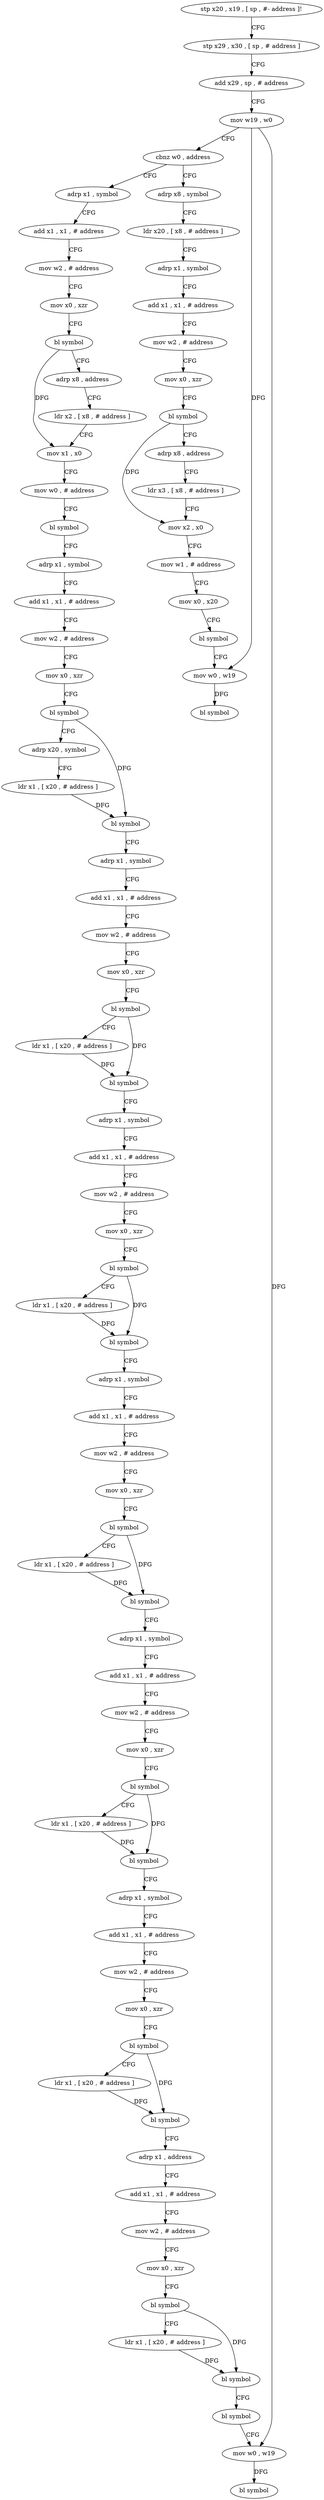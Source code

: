 digraph "func" {
"4200108" [label = "stp x20 , x19 , [ sp , #- address ]!" ]
"4200112" [label = "stp x29 , x30 , [ sp , # address ]" ]
"4200116" [label = "add x29 , sp , # address" ]
"4200120" [label = "mov w19 , w0" ]
"4200124" [label = "cbnz w0 , address" ]
"4200380" [label = "adrp x8 , symbol" ]
"4200128" [label = "adrp x1 , symbol" ]
"4200384" [label = "ldr x20 , [ x8 , # address ]" ]
"4200388" [label = "adrp x1 , symbol" ]
"4200392" [label = "add x1 , x1 , # address" ]
"4200396" [label = "mov w2 , # address" ]
"4200400" [label = "mov x0 , xzr" ]
"4200404" [label = "bl symbol" ]
"4200408" [label = "adrp x8 , address" ]
"4200412" [label = "ldr x3 , [ x8 , # address ]" ]
"4200416" [label = "mov x2 , x0" ]
"4200420" [label = "mov w1 , # address" ]
"4200424" [label = "mov x0 , x20" ]
"4200428" [label = "bl symbol" ]
"4200432" [label = "mov w0 , w19" ]
"4200436" [label = "bl symbol" ]
"4200132" [label = "add x1 , x1 , # address" ]
"4200136" [label = "mov w2 , # address" ]
"4200140" [label = "mov x0 , xzr" ]
"4200144" [label = "bl symbol" ]
"4200148" [label = "adrp x8 , address" ]
"4200152" [label = "ldr x2 , [ x8 , # address ]" ]
"4200156" [label = "mov x1 , x0" ]
"4200160" [label = "mov w0 , # address" ]
"4200164" [label = "bl symbol" ]
"4200168" [label = "adrp x1 , symbol" ]
"4200172" [label = "add x1 , x1 , # address" ]
"4200176" [label = "mov w2 , # address" ]
"4200180" [label = "mov x0 , xzr" ]
"4200184" [label = "bl symbol" ]
"4200188" [label = "adrp x20 , symbol" ]
"4200192" [label = "ldr x1 , [ x20 , # address ]" ]
"4200196" [label = "bl symbol" ]
"4200200" [label = "adrp x1 , symbol" ]
"4200204" [label = "add x1 , x1 , # address" ]
"4200208" [label = "mov w2 , # address" ]
"4200212" [label = "mov x0 , xzr" ]
"4200216" [label = "bl symbol" ]
"4200220" [label = "ldr x1 , [ x20 , # address ]" ]
"4200224" [label = "bl symbol" ]
"4200228" [label = "adrp x1 , symbol" ]
"4200232" [label = "add x1 , x1 , # address" ]
"4200236" [label = "mov w2 , # address" ]
"4200240" [label = "mov x0 , xzr" ]
"4200244" [label = "bl symbol" ]
"4200248" [label = "ldr x1 , [ x20 , # address ]" ]
"4200252" [label = "bl symbol" ]
"4200256" [label = "adrp x1 , symbol" ]
"4200260" [label = "add x1 , x1 , # address" ]
"4200264" [label = "mov w2 , # address" ]
"4200268" [label = "mov x0 , xzr" ]
"4200272" [label = "bl symbol" ]
"4200276" [label = "ldr x1 , [ x20 , # address ]" ]
"4200280" [label = "bl symbol" ]
"4200284" [label = "adrp x1 , symbol" ]
"4200288" [label = "add x1 , x1 , # address" ]
"4200292" [label = "mov w2 , # address" ]
"4200296" [label = "mov x0 , xzr" ]
"4200300" [label = "bl symbol" ]
"4200304" [label = "ldr x1 , [ x20 , # address ]" ]
"4200308" [label = "bl symbol" ]
"4200312" [label = "adrp x1 , symbol" ]
"4200316" [label = "add x1 , x1 , # address" ]
"4200320" [label = "mov w2 , # address" ]
"4200324" [label = "mov x0 , xzr" ]
"4200328" [label = "bl symbol" ]
"4200332" [label = "ldr x1 , [ x20 , # address ]" ]
"4200336" [label = "bl symbol" ]
"4200340" [label = "adrp x1 , address" ]
"4200344" [label = "add x1 , x1 , # address" ]
"4200348" [label = "mov w2 , # address" ]
"4200352" [label = "mov x0 , xzr" ]
"4200356" [label = "bl symbol" ]
"4200360" [label = "ldr x1 , [ x20 , # address ]" ]
"4200364" [label = "bl symbol" ]
"4200368" [label = "bl symbol" ]
"4200372" [label = "mov w0 , w19" ]
"4200376" [label = "bl symbol" ]
"4200108" -> "4200112" [ label = "CFG" ]
"4200112" -> "4200116" [ label = "CFG" ]
"4200116" -> "4200120" [ label = "CFG" ]
"4200120" -> "4200124" [ label = "CFG" ]
"4200120" -> "4200432" [ label = "DFG" ]
"4200120" -> "4200372" [ label = "DFG" ]
"4200124" -> "4200380" [ label = "CFG" ]
"4200124" -> "4200128" [ label = "CFG" ]
"4200380" -> "4200384" [ label = "CFG" ]
"4200128" -> "4200132" [ label = "CFG" ]
"4200384" -> "4200388" [ label = "CFG" ]
"4200388" -> "4200392" [ label = "CFG" ]
"4200392" -> "4200396" [ label = "CFG" ]
"4200396" -> "4200400" [ label = "CFG" ]
"4200400" -> "4200404" [ label = "CFG" ]
"4200404" -> "4200408" [ label = "CFG" ]
"4200404" -> "4200416" [ label = "DFG" ]
"4200408" -> "4200412" [ label = "CFG" ]
"4200412" -> "4200416" [ label = "CFG" ]
"4200416" -> "4200420" [ label = "CFG" ]
"4200420" -> "4200424" [ label = "CFG" ]
"4200424" -> "4200428" [ label = "CFG" ]
"4200428" -> "4200432" [ label = "CFG" ]
"4200432" -> "4200436" [ label = "DFG" ]
"4200132" -> "4200136" [ label = "CFG" ]
"4200136" -> "4200140" [ label = "CFG" ]
"4200140" -> "4200144" [ label = "CFG" ]
"4200144" -> "4200148" [ label = "CFG" ]
"4200144" -> "4200156" [ label = "DFG" ]
"4200148" -> "4200152" [ label = "CFG" ]
"4200152" -> "4200156" [ label = "CFG" ]
"4200156" -> "4200160" [ label = "CFG" ]
"4200160" -> "4200164" [ label = "CFG" ]
"4200164" -> "4200168" [ label = "CFG" ]
"4200168" -> "4200172" [ label = "CFG" ]
"4200172" -> "4200176" [ label = "CFG" ]
"4200176" -> "4200180" [ label = "CFG" ]
"4200180" -> "4200184" [ label = "CFG" ]
"4200184" -> "4200188" [ label = "CFG" ]
"4200184" -> "4200196" [ label = "DFG" ]
"4200188" -> "4200192" [ label = "CFG" ]
"4200192" -> "4200196" [ label = "DFG" ]
"4200196" -> "4200200" [ label = "CFG" ]
"4200200" -> "4200204" [ label = "CFG" ]
"4200204" -> "4200208" [ label = "CFG" ]
"4200208" -> "4200212" [ label = "CFG" ]
"4200212" -> "4200216" [ label = "CFG" ]
"4200216" -> "4200220" [ label = "CFG" ]
"4200216" -> "4200224" [ label = "DFG" ]
"4200220" -> "4200224" [ label = "DFG" ]
"4200224" -> "4200228" [ label = "CFG" ]
"4200228" -> "4200232" [ label = "CFG" ]
"4200232" -> "4200236" [ label = "CFG" ]
"4200236" -> "4200240" [ label = "CFG" ]
"4200240" -> "4200244" [ label = "CFG" ]
"4200244" -> "4200248" [ label = "CFG" ]
"4200244" -> "4200252" [ label = "DFG" ]
"4200248" -> "4200252" [ label = "DFG" ]
"4200252" -> "4200256" [ label = "CFG" ]
"4200256" -> "4200260" [ label = "CFG" ]
"4200260" -> "4200264" [ label = "CFG" ]
"4200264" -> "4200268" [ label = "CFG" ]
"4200268" -> "4200272" [ label = "CFG" ]
"4200272" -> "4200276" [ label = "CFG" ]
"4200272" -> "4200280" [ label = "DFG" ]
"4200276" -> "4200280" [ label = "DFG" ]
"4200280" -> "4200284" [ label = "CFG" ]
"4200284" -> "4200288" [ label = "CFG" ]
"4200288" -> "4200292" [ label = "CFG" ]
"4200292" -> "4200296" [ label = "CFG" ]
"4200296" -> "4200300" [ label = "CFG" ]
"4200300" -> "4200304" [ label = "CFG" ]
"4200300" -> "4200308" [ label = "DFG" ]
"4200304" -> "4200308" [ label = "DFG" ]
"4200308" -> "4200312" [ label = "CFG" ]
"4200312" -> "4200316" [ label = "CFG" ]
"4200316" -> "4200320" [ label = "CFG" ]
"4200320" -> "4200324" [ label = "CFG" ]
"4200324" -> "4200328" [ label = "CFG" ]
"4200328" -> "4200332" [ label = "CFG" ]
"4200328" -> "4200336" [ label = "DFG" ]
"4200332" -> "4200336" [ label = "DFG" ]
"4200336" -> "4200340" [ label = "CFG" ]
"4200340" -> "4200344" [ label = "CFG" ]
"4200344" -> "4200348" [ label = "CFG" ]
"4200348" -> "4200352" [ label = "CFG" ]
"4200352" -> "4200356" [ label = "CFG" ]
"4200356" -> "4200360" [ label = "CFG" ]
"4200356" -> "4200364" [ label = "DFG" ]
"4200360" -> "4200364" [ label = "DFG" ]
"4200364" -> "4200368" [ label = "CFG" ]
"4200368" -> "4200372" [ label = "CFG" ]
"4200372" -> "4200376" [ label = "DFG" ]
}
